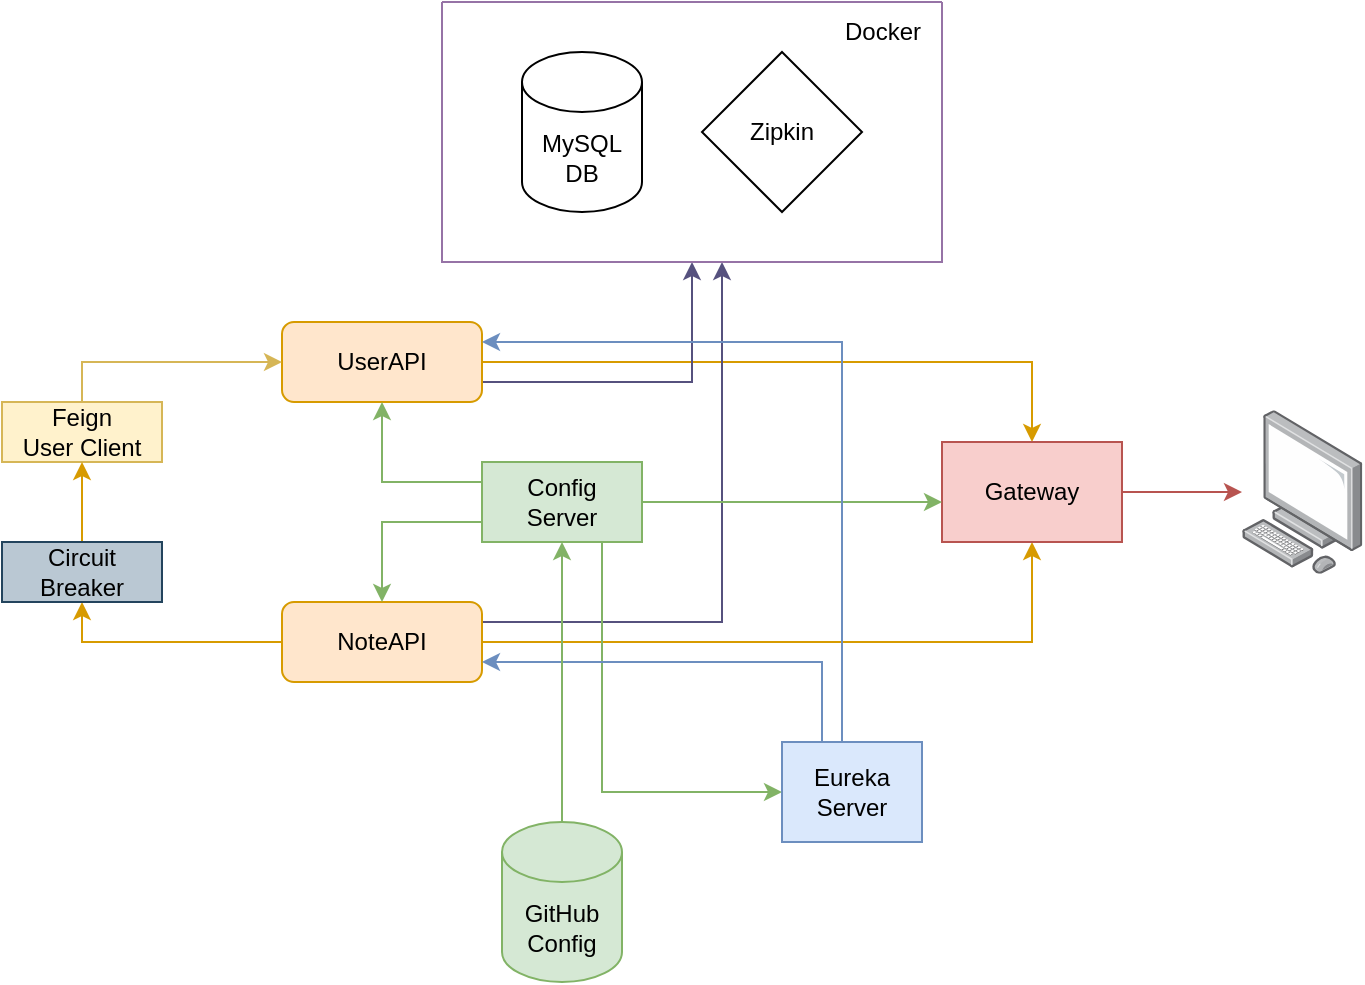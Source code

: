 <mxfile version="21.3.8" type="device">
  <diagram name="Página-1" id="hIdw7GX1ASYOn8H_Ma61">
    <mxGraphModel dx="1195" dy="645" grid="1" gridSize="10" guides="1" tooltips="1" connect="1" arrows="1" fold="1" page="1" pageScale="1" pageWidth="827" pageHeight="1169" math="0" shadow="0">
      <root>
        <mxCell id="0" />
        <mxCell id="1" parent="0" />
        <mxCell id="8cAwJ6GLL2mugwVVrupS-14" style="edgeStyle=orthogonalEdgeStyle;rounded=0;orthogonalLoop=1;jettySize=auto;html=1;exitX=1;exitY=0.5;exitDx=0;exitDy=0;fillColor=#ffe6cc;strokeColor=#d79b00;" parent="1" source="8cAwJ6GLL2mugwVVrupS-1" target="8cAwJ6GLL2mugwVVrupS-12" edge="1">
          <mxGeometry relative="1" as="geometry" />
        </mxCell>
        <mxCell id="8cAwJ6GLL2mugwVVrupS-24" style="edgeStyle=orthogonalEdgeStyle;rounded=0;orthogonalLoop=1;jettySize=auto;html=1;exitX=1;exitY=0.75;exitDx=0;exitDy=0;fillColor=#d0cee2;strokeColor=#56517e;" parent="1" source="8cAwJ6GLL2mugwVVrupS-1" target="BNi5xJKZm6hASNBu7pdP-1" edge="1">
          <mxGeometry relative="1" as="geometry">
            <mxPoint x="379" y="360" as="targetPoint" />
          </mxGeometry>
        </mxCell>
        <mxCell id="8cAwJ6GLL2mugwVVrupS-1" value="UserAPI" style="rounded=1;whiteSpace=wrap;html=1;fillColor=#ffe6cc;strokeColor=#d79b00;" parent="1" vertex="1">
          <mxGeometry x="240" y="190" width="100" height="40" as="geometry" />
        </mxCell>
        <mxCell id="8cAwJ6GLL2mugwVVrupS-15" style="edgeStyle=orthogonalEdgeStyle;rounded=0;orthogonalLoop=1;jettySize=auto;html=1;exitX=1;exitY=0.5;exitDx=0;exitDy=0;fillColor=#ffe6cc;strokeColor=#d79b00;" parent="1" source="8cAwJ6GLL2mugwVVrupS-2" target="8cAwJ6GLL2mugwVVrupS-12" edge="1">
          <mxGeometry relative="1" as="geometry">
            <Array as="points">
              <mxPoint x="615" y="350" />
            </Array>
          </mxGeometry>
        </mxCell>
        <mxCell id="8cAwJ6GLL2mugwVVrupS-25" style="edgeStyle=orthogonalEdgeStyle;rounded=0;orthogonalLoop=1;jettySize=auto;html=1;exitX=1;exitY=0.75;exitDx=0;exitDy=0;fillColor=#d0cee2;strokeColor=#56517e;" parent="1" source="8cAwJ6GLL2mugwVVrupS-2" target="BNi5xJKZm6hASNBu7pdP-1" edge="1">
          <mxGeometry relative="1" as="geometry">
            <Array as="points">
              <mxPoint x="340" y="340" />
              <mxPoint x="460" y="340" />
            </Array>
            <mxPoint x="360" y="360" as="targetPoint" />
          </mxGeometry>
        </mxCell>
        <mxCell id="PaM1D0am64lW21tULsb2-2" style="edgeStyle=orthogonalEdgeStyle;rounded=0;orthogonalLoop=1;jettySize=auto;html=1;fillColor=#ffe6cc;strokeColor=#d79b00;" edge="1" parent="1" source="8cAwJ6GLL2mugwVVrupS-2" target="PaM1D0am64lW21tULsb2-1">
          <mxGeometry relative="1" as="geometry">
            <Array as="points">
              <mxPoint x="140" y="350" />
            </Array>
          </mxGeometry>
        </mxCell>
        <mxCell id="8cAwJ6GLL2mugwVVrupS-2" value="&lt;div&gt;NoteAPI&lt;/div&gt;" style="rounded=1;whiteSpace=wrap;html=1;fillColor=#ffe6cc;strokeColor=#d79b00;" parent="1" vertex="1">
          <mxGeometry x="240" y="330" width="100" height="40" as="geometry" />
        </mxCell>
        <mxCell id="8cAwJ6GLL2mugwVVrupS-3" value="" style="image;points=[];aspect=fixed;html=1;align=center;shadow=0;dashed=0;image=img/lib/allied_telesis/computer_and_terminals/Personal_Computer.svg;" parent="1" vertex="1">
          <mxGeometry x="720" y="234.1" width="60.36" height="81.8" as="geometry" />
        </mxCell>
        <mxCell id="8cAwJ6GLL2mugwVVrupS-10" style="edgeStyle=orthogonalEdgeStyle;rounded=0;orthogonalLoop=1;jettySize=auto;html=1;exitX=0.5;exitY=0;exitDx=0;exitDy=0;fillColor=#fff2cc;strokeColor=#d6b656;" parent="1" source="8cAwJ6GLL2mugwVVrupS-9" target="8cAwJ6GLL2mugwVVrupS-1" edge="1">
          <mxGeometry relative="1" as="geometry">
            <Array as="points">
              <mxPoint x="140" y="210" />
            </Array>
          </mxGeometry>
        </mxCell>
        <mxCell id="8cAwJ6GLL2mugwVVrupS-9" value="&lt;div&gt;Feign&lt;br&gt;&lt;/div&gt;&lt;div&gt;User Client&lt;/div&gt;" style="rounded=0;whiteSpace=wrap;html=1;fillColor=#fff2cc;strokeColor=#d6b656;" parent="1" vertex="1">
          <mxGeometry x="100" y="230" width="80" height="30" as="geometry" />
        </mxCell>
        <mxCell id="8cAwJ6GLL2mugwVVrupS-13" style="edgeStyle=orthogonalEdgeStyle;rounded=0;orthogonalLoop=1;jettySize=auto;html=1;fillColor=#f8cecc;strokeColor=#b85450;" parent="1" source="8cAwJ6GLL2mugwVVrupS-12" target="8cAwJ6GLL2mugwVVrupS-3" edge="1">
          <mxGeometry relative="1" as="geometry" />
        </mxCell>
        <mxCell id="8cAwJ6GLL2mugwVVrupS-12" value="Gateway" style="rounded=0;whiteSpace=wrap;html=1;fillColor=#f8cecc;strokeColor=#b85450;" parent="1" vertex="1">
          <mxGeometry x="570" y="250" width="90" height="50" as="geometry" />
        </mxCell>
        <mxCell id="PaM1D0am64lW21tULsb2-10" style="edgeStyle=orthogonalEdgeStyle;rounded=0;orthogonalLoop=1;jettySize=auto;html=1;fillColor=#d5e8d4;strokeColor=#82b366;" edge="1" parent="1" source="8cAwJ6GLL2mugwVVrupS-16" target="8cAwJ6GLL2mugwVVrupS-1">
          <mxGeometry relative="1" as="geometry">
            <Array as="points">
              <mxPoint x="290" y="270" />
            </Array>
          </mxGeometry>
        </mxCell>
        <mxCell id="PaM1D0am64lW21tULsb2-11" style="edgeStyle=orthogonalEdgeStyle;rounded=0;orthogonalLoop=1;jettySize=auto;html=1;exitX=1;exitY=0.5;exitDx=0;exitDy=0;fillColor=#d5e8d4;strokeColor=#82b366;" edge="1" parent="1" source="8cAwJ6GLL2mugwVVrupS-16" target="8cAwJ6GLL2mugwVVrupS-21">
          <mxGeometry relative="1" as="geometry">
            <Array as="points">
              <mxPoint x="400" y="425" />
            </Array>
          </mxGeometry>
        </mxCell>
        <mxCell id="PaM1D0am64lW21tULsb2-12" style="edgeStyle=orthogonalEdgeStyle;rounded=0;orthogonalLoop=1;jettySize=auto;html=1;fillColor=#d5e8d4;strokeColor=#82b366;" edge="1" parent="1" source="8cAwJ6GLL2mugwVVrupS-16" target="8cAwJ6GLL2mugwVVrupS-12">
          <mxGeometry relative="1" as="geometry">
            <Array as="points">
              <mxPoint x="480" y="280" />
              <mxPoint x="480" y="280" />
            </Array>
          </mxGeometry>
        </mxCell>
        <mxCell id="PaM1D0am64lW21tULsb2-15" style="edgeStyle=orthogonalEdgeStyle;rounded=0;orthogonalLoop=1;jettySize=auto;html=1;fillColor=#d5e8d4;strokeColor=#82b366;" edge="1" parent="1" source="8cAwJ6GLL2mugwVVrupS-16" target="8cAwJ6GLL2mugwVVrupS-2">
          <mxGeometry relative="1" as="geometry">
            <Array as="points">
              <mxPoint x="290" y="290" />
            </Array>
          </mxGeometry>
        </mxCell>
        <mxCell id="8cAwJ6GLL2mugwVVrupS-16" value="&lt;div&gt;Config&lt;/div&gt;&lt;div&gt;Server&lt;br&gt;&lt;/div&gt;" style="rounded=0;whiteSpace=wrap;html=1;fillColor=#d5e8d4;strokeColor=#82b366;" parent="1" vertex="1">
          <mxGeometry x="340" y="260" width="80" height="40" as="geometry" />
        </mxCell>
        <mxCell id="8cAwJ6GLL2mugwVVrupS-22" style="edgeStyle=orthogonalEdgeStyle;rounded=0;orthogonalLoop=1;jettySize=auto;html=1;fillColor=#dae8fc;strokeColor=#6c8ebf;" parent="1" source="8cAwJ6GLL2mugwVVrupS-21" target="8cAwJ6GLL2mugwVVrupS-1" edge="1">
          <mxGeometry relative="1" as="geometry">
            <Array as="points">
              <mxPoint x="520" y="200" />
            </Array>
          </mxGeometry>
        </mxCell>
        <mxCell id="8cAwJ6GLL2mugwVVrupS-23" style="edgeStyle=orthogonalEdgeStyle;rounded=0;orthogonalLoop=1;jettySize=auto;html=1;fillColor=#dae8fc;strokeColor=#6c8ebf;" parent="1" source="8cAwJ6GLL2mugwVVrupS-21" target="8cAwJ6GLL2mugwVVrupS-2" edge="1">
          <mxGeometry relative="1" as="geometry">
            <Array as="points">
              <mxPoint x="510" y="360" />
            </Array>
          </mxGeometry>
        </mxCell>
        <mxCell id="8cAwJ6GLL2mugwVVrupS-21" value="Eureka Server" style="rounded=0;whiteSpace=wrap;html=1;fillColor=#dae8fc;strokeColor=#6c8ebf;" parent="1" vertex="1">
          <mxGeometry x="490" y="400" width="70" height="50" as="geometry" />
        </mxCell>
        <mxCell id="BNi5xJKZm6hASNBu7pdP-1" value="" style="swimlane;startSize=0;fillColor=#e1d5e7;strokeColor=#9673a6;" parent="1" vertex="1">
          <mxGeometry x="320" y="30" width="250" height="130" as="geometry" />
        </mxCell>
        <mxCell id="BNi5xJKZm6hASNBu7pdP-2" value="Docker" style="text;html=1;align=center;verticalAlign=middle;resizable=0;points=[];autosize=1;strokeColor=none;fillColor=none;" parent="BNi5xJKZm6hASNBu7pdP-1" vertex="1">
          <mxGeometry x="190" width="60" height="30" as="geometry" />
        </mxCell>
        <mxCell id="8cAwJ6GLL2mugwVVrupS-6" value="Zipkin" style="rhombus;whiteSpace=wrap;html=1;" parent="BNi5xJKZm6hASNBu7pdP-1" vertex="1">
          <mxGeometry x="130" y="25" width="80" height="80" as="geometry" />
        </mxCell>
        <mxCell id="8cAwJ6GLL2mugwVVrupS-5" value="&lt;div&gt;MySQL&lt;/div&gt;&lt;div&gt;DB&lt;br&gt;&lt;/div&gt;" style="shape=cylinder3;whiteSpace=wrap;html=1;boundedLbl=1;backgroundOutline=1;size=15;fillColor=none;" parent="BNi5xJKZm6hASNBu7pdP-1" vertex="1">
          <mxGeometry x="40" y="25" width="60" height="80" as="geometry" />
        </mxCell>
        <mxCell id="PaM1D0am64lW21tULsb2-3" style="edgeStyle=orthogonalEdgeStyle;rounded=0;orthogonalLoop=1;jettySize=auto;html=1;exitX=0.5;exitY=0;exitDx=0;exitDy=0;fillColor=#ffe6cc;strokeColor=#d79b00;" edge="1" parent="1" source="PaM1D0am64lW21tULsb2-1" target="8cAwJ6GLL2mugwVVrupS-9">
          <mxGeometry relative="1" as="geometry" />
        </mxCell>
        <mxCell id="PaM1D0am64lW21tULsb2-1" value="&lt;div&gt;Circuit&lt;/div&gt;&lt;div&gt;Breaker&lt;br&gt;&lt;/div&gt;" style="rounded=0;whiteSpace=wrap;html=1;fillColor=#bac8d3;strokeColor=#23445d;" vertex="1" parent="1">
          <mxGeometry x="100" y="300" width="80" height="30" as="geometry" />
        </mxCell>
        <mxCell id="PaM1D0am64lW21tULsb2-14" value="" style="edgeStyle=orthogonalEdgeStyle;rounded=0;orthogonalLoop=1;jettySize=auto;html=1;fillColor=#d5e8d4;strokeColor=#82b366;" edge="1" parent="1" source="PaM1D0am64lW21tULsb2-6" target="8cAwJ6GLL2mugwVVrupS-16">
          <mxGeometry relative="1" as="geometry" />
        </mxCell>
        <mxCell id="PaM1D0am64lW21tULsb2-6" value="&lt;div&gt;GitHub&lt;/div&gt;&lt;div&gt;Config&lt;br&gt;&lt;/div&gt;" style="shape=cylinder3;whiteSpace=wrap;html=1;boundedLbl=1;backgroundOutline=1;size=15;fillColor=#d5e8d4;strokeColor=#82b366;" vertex="1" parent="1">
          <mxGeometry x="350" y="440" width="60" height="80" as="geometry" />
        </mxCell>
      </root>
    </mxGraphModel>
  </diagram>
</mxfile>
